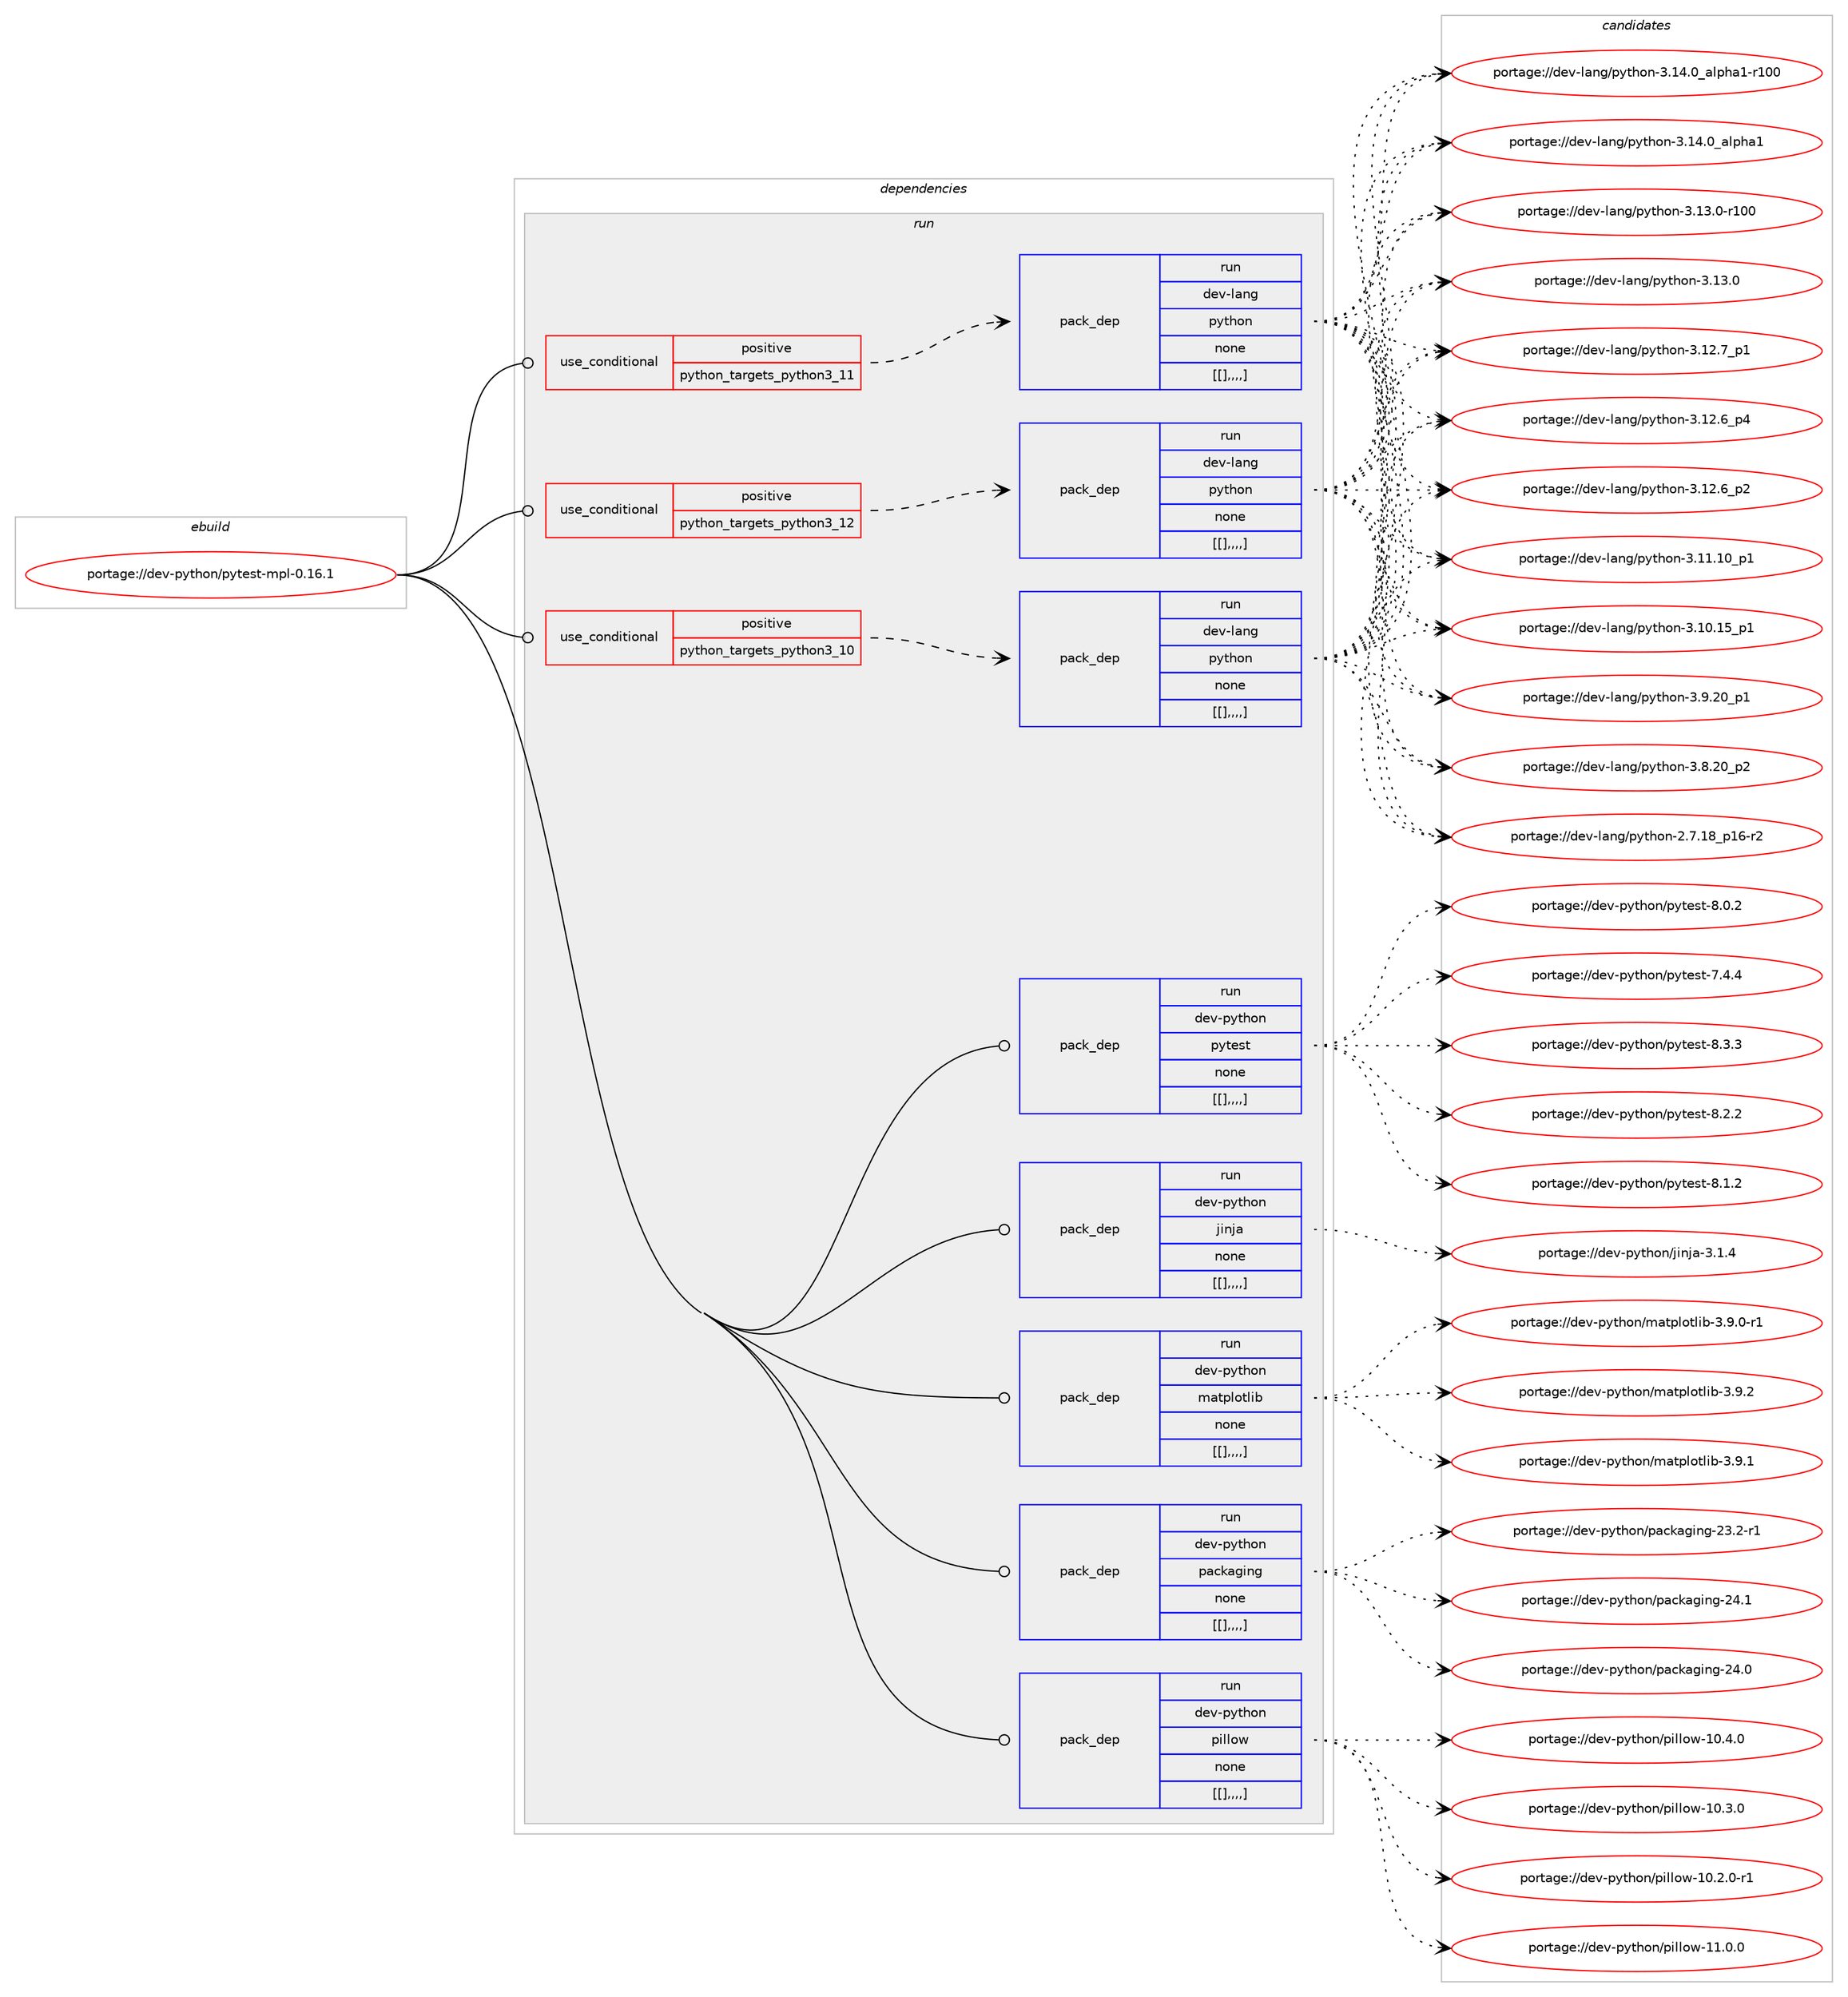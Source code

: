 digraph prolog {

# *************
# Graph options
# *************

newrank=true;
concentrate=true;
compound=true;
graph [rankdir=LR,fontname=Helvetica,fontsize=10,ranksep=1.5];#, ranksep=2.5, nodesep=0.2];
edge  [arrowhead=vee];
node  [fontname=Helvetica,fontsize=10];

# **********
# The ebuild
# **********

subgraph cluster_leftcol {
color=gray;
label=<<i>ebuild</i>>;
id [label="portage://dev-python/pytest-mpl-0.16.1", color=red, width=4, href="../dev-python/pytest-mpl-0.16.1.svg"];
}

# ****************
# The dependencies
# ****************

subgraph cluster_midcol {
color=gray;
label=<<i>dependencies</i>>;
subgraph cluster_compile {
fillcolor="#eeeeee";
style=filled;
label=<<i>compile</i>>;
}
subgraph cluster_compileandrun {
fillcolor="#eeeeee";
style=filled;
label=<<i>compile and run</i>>;
}
subgraph cluster_run {
fillcolor="#eeeeee";
style=filled;
label=<<i>run</i>>;
subgraph cond40551 {
dependency165660 [label=<<TABLE BORDER="0" CELLBORDER="1" CELLSPACING="0" CELLPADDING="4"><TR><TD ROWSPAN="3" CELLPADDING="10">use_conditional</TD></TR><TR><TD>positive</TD></TR><TR><TD>python_targets_python3_10</TD></TR></TABLE>>, shape=none, color=red];
subgraph pack123772 {
dependency165721 [label=<<TABLE BORDER="0" CELLBORDER="1" CELLSPACING="0" CELLPADDING="4" WIDTH="220"><TR><TD ROWSPAN="6" CELLPADDING="30">pack_dep</TD></TR><TR><TD WIDTH="110">run</TD></TR><TR><TD>dev-lang</TD></TR><TR><TD>python</TD></TR><TR><TD>none</TD></TR><TR><TD>[[],,,,]</TD></TR></TABLE>>, shape=none, color=blue];
}
dependency165660:e -> dependency165721:w [weight=20,style="dashed",arrowhead="vee"];
}
id:e -> dependency165660:w [weight=20,style="solid",arrowhead="odot"];
subgraph cond40586 {
dependency165728 [label=<<TABLE BORDER="0" CELLBORDER="1" CELLSPACING="0" CELLPADDING="4"><TR><TD ROWSPAN="3" CELLPADDING="10">use_conditional</TD></TR><TR><TD>positive</TD></TR><TR><TD>python_targets_python3_11</TD></TR></TABLE>>, shape=none, color=red];
subgraph pack123815 {
dependency165781 [label=<<TABLE BORDER="0" CELLBORDER="1" CELLSPACING="0" CELLPADDING="4" WIDTH="220"><TR><TD ROWSPAN="6" CELLPADDING="30">pack_dep</TD></TR><TR><TD WIDTH="110">run</TD></TR><TR><TD>dev-lang</TD></TR><TR><TD>python</TD></TR><TR><TD>none</TD></TR><TR><TD>[[],,,,]</TD></TR></TABLE>>, shape=none, color=blue];
}
dependency165728:e -> dependency165781:w [weight=20,style="dashed",arrowhead="vee"];
}
id:e -> dependency165728:w [weight=20,style="solid",arrowhead="odot"];
subgraph cond40606 {
dependency165791 [label=<<TABLE BORDER="0" CELLBORDER="1" CELLSPACING="0" CELLPADDING="4"><TR><TD ROWSPAN="3" CELLPADDING="10">use_conditional</TD></TR><TR><TD>positive</TD></TR><TR><TD>python_targets_python3_12</TD></TR></TABLE>>, shape=none, color=red];
subgraph pack123868 {
dependency165812 [label=<<TABLE BORDER="0" CELLBORDER="1" CELLSPACING="0" CELLPADDING="4" WIDTH="220"><TR><TD ROWSPAN="6" CELLPADDING="30">pack_dep</TD></TR><TR><TD WIDTH="110">run</TD></TR><TR><TD>dev-lang</TD></TR><TR><TD>python</TD></TR><TR><TD>none</TD></TR><TR><TD>[[],,,,]</TD></TR></TABLE>>, shape=none, color=blue];
}
dependency165791:e -> dependency165812:w [weight=20,style="dashed",arrowhead="vee"];
}
id:e -> dependency165791:w [weight=20,style="solid",arrowhead="odot"];
subgraph pack123875 {
dependency165818 [label=<<TABLE BORDER="0" CELLBORDER="1" CELLSPACING="0" CELLPADDING="4" WIDTH="220"><TR><TD ROWSPAN="6" CELLPADDING="30">pack_dep</TD></TR><TR><TD WIDTH="110">run</TD></TR><TR><TD>dev-python</TD></TR><TR><TD>jinja</TD></TR><TR><TD>none</TD></TR><TR><TD>[[],,,,]</TD></TR></TABLE>>, shape=none, color=blue];
}
id:e -> dependency165818:w [weight=20,style="solid",arrowhead="odot"];
subgraph pack123877 {
dependency165822 [label=<<TABLE BORDER="0" CELLBORDER="1" CELLSPACING="0" CELLPADDING="4" WIDTH="220"><TR><TD ROWSPAN="6" CELLPADDING="30">pack_dep</TD></TR><TR><TD WIDTH="110">run</TD></TR><TR><TD>dev-python</TD></TR><TR><TD>matplotlib</TD></TR><TR><TD>none</TD></TR><TR><TD>[[],,,,]</TD></TR></TABLE>>, shape=none, color=blue];
}
id:e -> dependency165822:w [weight=20,style="solid",arrowhead="odot"];
subgraph pack123887 {
dependency165848 [label=<<TABLE BORDER="0" CELLBORDER="1" CELLSPACING="0" CELLPADDING="4" WIDTH="220"><TR><TD ROWSPAN="6" CELLPADDING="30">pack_dep</TD></TR><TR><TD WIDTH="110">run</TD></TR><TR><TD>dev-python</TD></TR><TR><TD>packaging</TD></TR><TR><TD>none</TD></TR><TR><TD>[[],,,,]</TD></TR></TABLE>>, shape=none, color=blue];
}
id:e -> dependency165848:w [weight=20,style="solid",arrowhead="odot"];
subgraph pack123896 {
dependency165864 [label=<<TABLE BORDER="0" CELLBORDER="1" CELLSPACING="0" CELLPADDING="4" WIDTH="220"><TR><TD ROWSPAN="6" CELLPADDING="30">pack_dep</TD></TR><TR><TD WIDTH="110">run</TD></TR><TR><TD>dev-python</TD></TR><TR><TD>pillow</TD></TR><TR><TD>none</TD></TR><TR><TD>[[],,,,]</TD></TR></TABLE>>, shape=none, color=blue];
}
id:e -> dependency165864:w [weight=20,style="solid",arrowhead="odot"];
subgraph pack123906 {
dependency165868 [label=<<TABLE BORDER="0" CELLBORDER="1" CELLSPACING="0" CELLPADDING="4" WIDTH="220"><TR><TD ROWSPAN="6" CELLPADDING="30">pack_dep</TD></TR><TR><TD WIDTH="110">run</TD></TR><TR><TD>dev-python</TD></TR><TR><TD>pytest</TD></TR><TR><TD>none</TD></TR><TR><TD>[[],,,,]</TD></TR></TABLE>>, shape=none, color=blue];
}
id:e -> dependency165868:w [weight=20,style="solid",arrowhead="odot"];
}
}

# **************
# The candidates
# **************

subgraph cluster_choices {
rank=same;
color=gray;
label=<<i>candidates</i>>;

subgraph choice123624 {
color=black;
nodesep=1;
choice100101118451089711010347112121116104111110455146495246489597108112104974945114494848 [label="portage://dev-lang/python-3.14.0_alpha1-r100", color=red, width=4,href="../dev-lang/python-3.14.0_alpha1-r100.svg"];
choice1001011184510897110103471121211161041111104551464952464895971081121049749 [label="portage://dev-lang/python-3.14.0_alpha1", color=red, width=4,href="../dev-lang/python-3.14.0_alpha1.svg"];
choice1001011184510897110103471121211161041111104551464951464845114494848 [label="portage://dev-lang/python-3.13.0-r100", color=red, width=4,href="../dev-lang/python-3.13.0-r100.svg"];
choice10010111845108971101034711212111610411111045514649514648 [label="portage://dev-lang/python-3.13.0", color=red, width=4,href="../dev-lang/python-3.13.0.svg"];
choice100101118451089711010347112121116104111110455146495046559511249 [label="portage://dev-lang/python-3.12.7_p1", color=red, width=4,href="../dev-lang/python-3.12.7_p1.svg"];
choice100101118451089711010347112121116104111110455146495046549511252 [label="portage://dev-lang/python-3.12.6_p4", color=red, width=4,href="../dev-lang/python-3.12.6_p4.svg"];
choice100101118451089711010347112121116104111110455146495046549511250 [label="portage://dev-lang/python-3.12.6_p2", color=red, width=4,href="../dev-lang/python-3.12.6_p2.svg"];
choice10010111845108971101034711212111610411111045514649494649489511249 [label="portage://dev-lang/python-3.11.10_p1", color=red, width=4,href="../dev-lang/python-3.11.10_p1.svg"];
choice10010111845108971101034711212111610411111045514649484649539511249 [label="portage://dev-lang/python-3.10.15_p1", color=red, width=4,href="../dev-lang/python-3.10.15_p1.svg"];
choice100101118451089711010347112121116104111110455146574650489511249 [label="portage://dev-lang/python-3.9.20_p1", color=red, width=4,href="../dev-lang/python-3.9.20_p1.svg"];
choice100101118451089711010347112121116104111110455146564650489511250 [label="portage://dev-lang/python-3.8.20_p2", color=red, width=4,href="../dev-lang/python-3.8.20_p2.svg"];
choice100101118451089711010347112121116104111110455046554649569511249544511450 [label="portage://dev-lang/python-2.7.18_p16-r2", color=red, width=4,href="../dev-lang/python-2.7.18_p16-r2.svg"];
dependency165721:e -> choice100101118451089711010347112121116104111110455146495246489597108112104974945114494848:w [style=dotted,weight="100"];
dependency165721:e -> choice1001011184510897110103471121211161041111104551464952464895971081121049749:w [style=dotted,weight="100"];
dependency165721:e -> choice1001011184510897110103471121211161041111104551464951464845114494848:w [style=dotted,weight="100"];
dependency165721:e -> choice10010111845108971101034711212111610411111045514649514648:w [style=dotted,weight="100"];
dependency165721:e -> choice100101118451089711010347112121116104111110455146495046559511249:w [style=dotted,weight="100"];
dependency165721:e -> choice100101118451089711010347112121116104111110455146495046549511252:w [style=dotted,weight="100"];
dependency165721:e -> choice100101118451089711010347112121116104111110455146495046549511250:w [style=dotted,weight="100"];
dependency165721:e -> choice10010111845108971101034711212111610411111045514649494649489511249:w [style=dotted,weight="100"];
dependency165721:e -> choice10010111845108971101034711212111610411111045514649484649539511249:w [style=dotted,weight="100"];
dependency165721:e -> choice100101118451089711010347112121116104111110455146574650489511249:w [style=dotted,weight="100"];
dependency165721:e -> choice100101118451089711010347112121116104111110455146564650489511250:w [style=dotted,weight="100"];
dependency165721:e -> choice100101118451089711010347112121116104111110455046554649569511249544511450:w [style=dotted,weight="100"];
}
subgraph choice123647 {
color=black;
nodesep=1;
choice100101118451089711010347112121116104111110455146495246489597108112104974945114494848 [label="portage://dev-lang/python-3.14.0_alpha1-r100", color=red, width=4,href="../dev-lang/python-3.14.0_alpha1-r100.svg"];
choice1001011184510897110103471121211161041111104551464952464895971081121049749 [label="portage://dev-lang/python-3.14.0_alpha1", color=red, width=4,href="../dev-lang/python-3.14.0_alpha1.svg"];
choice1001011184510897110103471121211161041111104551464951464845114494848 [label="portage://dev-lang/python-3.13.0-r100", color=red, width=4,href="../dev-lang/python-3.13.0-r100.svg"];
choice10010111845108971101034711212111610411111045514649514648 [label="portage://dev-lang/python-3.13.0", color=red, width=4,href="../dev-lang/python-3.13.0.svg"];
choice100101118451089711010347112121116104111110455146495046559511249 [label="portage://dev-lang/python-3.12.7_p1", color=red, width=4,href="../dev-lang/python-3.12.7_p1.svg"];
choice100101118451089711010347112121116104111110455146495046549511252 [label="portage://dev-lang/python-3.12.6_p4", color=red, width=4,href="../dev-lang/python-3.12.6_p4.svg"];
choice100101118451089711010347112121116104111110455146495046549511250 [label="portage://dev-lang/python-3.12.6_p2", color=red, width=4,href="../dev-lang/python-3.12.6_p2.svg"];
choice10010111845108971101034711212111610411111045514649494649489511249 [label="portage://dev-lang/python-3.11.10_p1", color=red, width=4,href="../dev-lang/python-3.11.10_p1.svg"];
choice10010111845108971101034711212111610411111045514649484649539511249 [label="portage://dev-lang/python-3.10.15_p1", color=red, width=4,href="../dev-lang/python-3.10.15_p1.svg"];
choice100101118451089711010347112121116104111110455146574650489511249 [label="portage://dev-lang/python-3.9.20_p1", color=red, width=4,href="../dev-lang/python-3.9.20_p1.svg"];
choice100101118451089711010347112121116104111110455146564650489511250 [label="portage://dev-lang/python-3.8.20_p2", color=red, width=4,href="../dev-lang/python-3.8.20_p2.svg"];
choice100101118451089711010347112121116104111110455046554649569511249544511450 [label="portage://dev-lang/python-2.7.18_p16-r2", color=red, width=4,href="../dev-lang/python-2.7.18_p16-r2.svg"];
dependency165781:e -> choice100101118451089711010347112121116104111110455146495246489597108112104974945114494848:w [style=dotted,weight="100"];
dependency165781:e -> choice1001011184510897110103471121211161041111104551464952464895971081121049749:w [style=dotted,weight="100"];
dependency165781:e -> choice1001011184510897110103471121211161041111104551464951464845114494848:w [style=dotted,weight="100"];
dependency165781:e -> choice10010111845108971101034711212111610411111045514649514648:w [style=dotted,weight="100"];
dependency165781:e -> choice100101118451089711010347112121116104111110455146495046559511249:w [style=dotted,weight="100"];
dependency165781:e -> choice100101118451089711010347112121116104111110455146495046549511252:w [style=dotted,weight="100"];
dependency165781:e -> choice100101118451089711010347112121116104111110455146495046549511250:w [style=dotted,weight="100"];
dependency165781:e -> choice10010111845108971101034711212111610411111045514649494649489511249:w [style=dotted,weight="100"];
dependency165781:e -> choice10010111845108971101034711212111610411111045514649484649539511249:w [style=dotted,weight="100"];
dependency165781:e -> choice100101118451089711010347112121116104111110455146574650489511249:w [style=dotted,weight="100"];
dependency165781:e -> choice100101118451089711010347112121116104111110455146564650489511250:w [style=dotted,weight="100"];
dependency165781:e -> choice100101118451089711010347112121116104111110455046554649569511249544511450:w [style=dotted,weight="100"];
}
subgraph choice123661 {
color=black;
nodesep=1;
choice100101118451089711010347112121116104111110455146495246489597108112104974945114494848 [label="portage://dev-lang/python-3.14.0_alpha1-r100", color=red, width=4,href="../dev-lang/python-3.14.0_alpha1-r100.svg"];
choice1001011184510897110103471121211161041111104551464952464895971081121049749 [label="portage://dev-lang/python-3.14.0_alpha1", color=red, width=4,href="../dev-lang/python-3.14.0_alpha1.svg"];
choice1001011184510897110103471121211161041111104551464951464845114494848 [label="portage://dev-lang/python-3.13.0-r100", color=red, width=4,href="../dev-lang/python-3.13.0-r100.svg"];
choice10010111845108971101034711212111610411111045514649514648 [label="portage://dev-lang/python-3.13.0", color=red, width=4,href="../dev-lang/python-3.13.0.svg"];
choice100101118451089711010347112121116104111110455146495046559511249 [label="portage://dev-lang/python-3.12.7_p1", color=red, width=4,href="../dev-lang/python-3.12.7_p1.svg"];
choice100101118451089711010347112121116104111110455146495046549511252 [label="portage://dev-lang/python-3.12.6_p4", color=red, width=4,href="../dev-lang/python-3.12.6_p4.svg"];
choice100101118451089711010347112121116104111110455146495046549511250 [label="portage://dev-lang/python-3.12.6_p2", color=red, width=4,href="../dev-lang/python-3.12.6_p2.svg"];
choice10010111845108971101034711212111610411111045514649494649489511249 [label="portage://dev-lang/python-3.11.10_p1", color=red, width=4,href="../dev-lang/python-3.11.10_p1.svg"];
choice10010111845108971101034711212111610411111045514649484649539511249 [label="portage://dev-lang/python-3.10.15_p1", color=red, width=4,href="../dev-lang/python-3.10.15_p1.svg"];
choice100101118451089711010347112121116104111110455146574650489511249 [label="portage://dev-lang/python-3.9.20_p1", color=red, width=4,href="../dev-lang/python-3.9.20_p1.svg"];
choice100101118451089711010347112121116104111110455146564650489511250 [label="portage://dev-lang/python-3.8.20_p2", color=red, width=4,href="../dev-lang/python-3.8.20_p2.svg"];
choice100101118451089711010347112121116104111110455046554649569511249544511450 [label="portage://dev-lang/python-2.7.18_p16-r2", color=red, width=4,href="../dev-lang/python-2.7.18_p16-r2.svg"];
dependency165812:e -> choice100101118451089711010347112121116104111110455146495246489597108112104974945114494848:w [style=dotted,weight="100"];
dependency165812:e -> choice1001011184510897110103471121211161041111104551464952464895971081121049749:w [style=dotted,weight="100"];
dependency165812:e -> choice1001011184510897110103471121211161041111104551464951464845114494848:w [style=dotted,weight="100"];
dependency165812:e -> choice10010111845108971101034711212111610411111045514649514648:w [style=dotted,weight="100"];
dependency165812:e -> choice100101118451089711010347112121116104111110455146495046559511249:w [style=dotted,weight="100"];
dependency165812:e -> choice100101118451089711010347112121116104111110455146495046549511252:w [style=dotted,weight="100"];
dependency165812:e -> choice100101118451089711010347112121116104111110455146495046549511250:w [style=dotted,weight="100"];
dependency165812:e -> choice10010111845108971101034711212111610411111045514649494649489511249:w [style=dotted,weight="100"];
dependency165812:e -> choice10010111845108971101034711212111610411111045514649484649539511249:w [style=dotted,weight="100"];
dependency165812:e -> choice100101118451089711010347112121116104111110455146574650489511249:w [style=dotted,weight="100"];
dependency165812:e -> choice100101118451089711010347112121116104111110455146564650489511250:w [style=dotted,weight="100"];
dependency165812:e -> choice100101118451089711010347112121116104111110455046554649569511249544511450:w [style=dotted,weight="100"];
}
subgraph choice123677 {
color=black;
nodesep=1;
choice100101118451121211161041111104710610511010697455146494652 [label="portage://dev-python/jinja-3.1.4", color=red, width=4,href="../dev-python/jinja-3.1.4.svg"];
dependency165818:e -> choice100101118451121211161041111104710610511010697455146494652:w [style=dotted,weight="100"];
}
subgraph choice123714 {
color=black;
nodesep=1;
choice10010111845112121116104111110471099711611210811111610810598455146574650 [label="portage://dev-python/matplotlib-3.9.2", color=red, width=4,href="../dev-python/matplotlib-3.9.2.svg"];
choice10010111845112121116104111110471099711611210811111610810598455146574649 [label="portage://dev-python/matplotlib-3.9.1", color=red, width=4,href="../dev-python/matplotlib-3.9.1.svg"];
choice100101118451121211161041111104710997116112108111116108105984551465746484511449 [label="portage://dev-python/matplotlib-3.9.0-r1", color=red, width=4,href="../dev-python/matplotlib-3.9.0-r1.svg"];
dependency165822:e -> choice10010111845112121116104111110471099711611210811111610810598455146574650:w [style=dotted,weight="100"];
dependency165822:e -> choice10010111845112121116104111110471099711611210811111610810598455146574649:w [style=dotted,weight="100"];
dependency165822:e -> choice100101118451121211161041111104710997116112108111116108105984551465746484511449:w [style=dotted,weight="100"];
}
subgraph choice123715 {
color=black;
nodesep=1;
choice10010111845112121116104111110471129799107971031051101034550524649 [label="portage://dev-python/packaging-24.1", color=red, width=4,href="../dev-python/packaging-24.1.svg"];
choice10010111845112121116104111110471129799107971031051101034550524648 [label="portage://dev-python/packaging-24.0", color=red, width=4,href="../dev-python/packaging-24.0.svg"];
choice100101118451121211161041111104711297991079710310511010345505146504511449 [label="portage://dev-python/packaging-23.2-r1", color=red, width=4,href="../dev-python/packaging-23.2-r1.svg"];
dependency165848:e -> choice10010111845112121116104111110471129799107971031051101034550524649:w [style=dotted,weight="100"];
dependency165848:e -> choice10010111845112121116104111110471129799107971031051101034550524648:w [style=dotted,weight="100"];
dependency165848:e -> choice100101118451121211161041111104711297991079710310511010345505146504511449:w [style=dotted,weight="100"];
}
subgraph choice123719 {
color=black;
nodesep=1;
choice100101118451121211161041111104711210510810811111945494946484648 [label="portage://dev-python/pillow-11.0.0", color=red, width=4,href="../dev-python/pillow-11.0.0.svg"];
choice100101118451121211161041111104711210510810811111945494846524648 [label="portage://dev-python/pillow-10.4.0", color=red, width=4,href="../dev-python/pillow-10.4.0.svg"];
choice100101118451121211161041111104711210510810811111945494846514648 [label="portage://dev-python/pillow-10.3.0", color=red, width=4,href="../dev-python/pillow-10.3.0.svg"];
choice1001011184511212111610411111047112105108108111119454948465046484511449 [label="portage://dev-python/pillow-10.2.0-r1", color=red, width=4,href="../dev-python/pillow-10.2.0-r1.svg"];
dependency165864:e -> choice100101118451121211161041111104711210510810811111945494946484648:w [style=dotted,weight="100"];
dependency165864:e -> choice100101118451121211161041111104711210510810811111945494846524648:w [style=dotted,weight="100"];
dependency165864:e -> choice100101118451121211161041111104711210510810811111945494846514648:w [style=dotted,weight="100"];
dependency165864:e -> choice1001011184511212111610411111047112105108108111119454948465046484511449:w [style=dotted,weight="100"];
}
subgraph choice123745 {
color=black;
nodesep=1;
choice1001011184511212111610411111047112121116101115116455646514651 [label="portage://dev-python/pytest-8.3.3", color=red, width=4,href="../dev-python/pytest-8.3.3.svg"];
choice1001011184511212111610411111047112121116101115116455646504650 [label="portage://dev-python/pytest-8.2.2", color=red, width=4,href="../dev-python/pytest-8.2.2.svg"];
choice1001011184511212111610411111047112121116101115116455646494650 [label="portage://dev-python/pytest-8.1.2", color=red, width=4,href="../dev-python/pytest-8.1.2.svg"];
choice1001011184511212111610411111047112121116101115116455646484650 [label="portage://dev-python/pytest-8.0.2", color=red, width=4,href="../dev-python/pytest-8.0.2.svg"];
choice1001011184511212111610411111047112121116101115116455546524652 [label="portage://dev-python/pytest-7.4.4", color=red, width=4,href="../dev-python/pytest-7.4.4.svg"];
dependency165868:e -> choice1001011184511212111610411111047112121116101115116455646514651:w [style=dotted,weight="100"];
dependency165868:e -> choice1001011184511212111610411111047112121116101115116455646504650:w [style=dotted,weight="100"];
dependency165868:e -> choice1001011184511212111610411111047112121116101115116455646494650:w [style=dotted,weight="100"];
dependency165868:e -> choice1001011184511212111610411111047112121116101115116455646484650:w [style=dotted,weight="100"];
dependency165868:e -> choice1001011184511212111610411111047112121116101115116455546524652:w [style=dotted,weight="100"];
}
}

}
